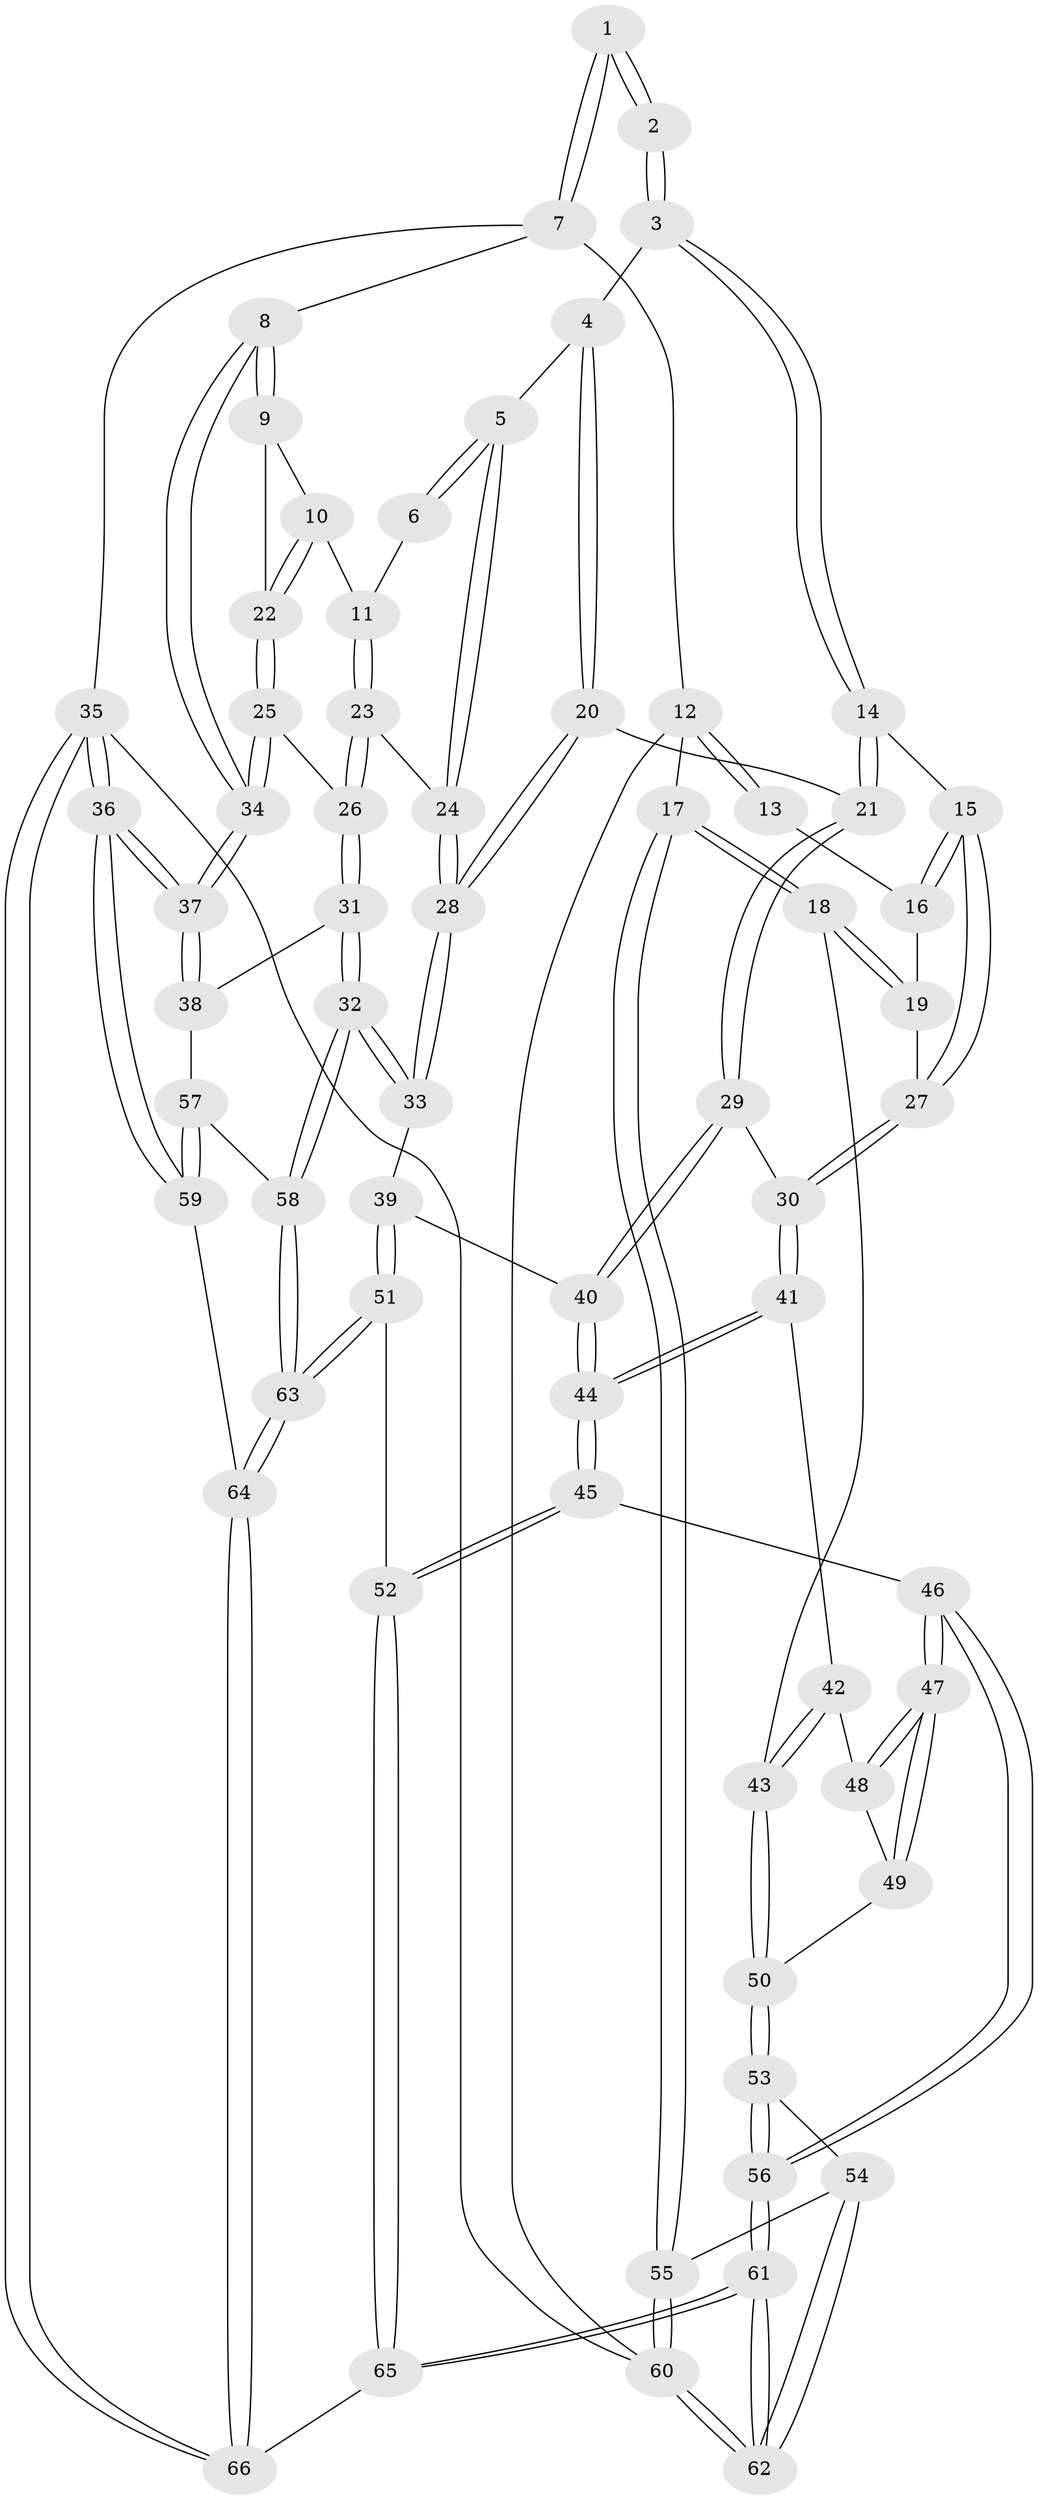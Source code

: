 // coarse degree distribution, {4: 0.4594594594594595, 5: 0.35135135135135137, 3: 0.10810810810810811, 6: 0.05405405405405406, 7: 0.02702702702702703}
// Generated by graph-tools (version 1.1) at 2025/24/03/03/25 07:24:37]
// undirected, 66 vertices, 162 edges
graph export_dot {
graph [start="1"]
  node [color=gray90,style=filled];
  1 [pos="+0.9825274065522573+0"];
  2 [pos="+0.3149954957310609+0"];
  3 [pos="+0.4236467207909085+0.06945650239358411"];
  4 [pos="+0.4441325588526918+0.08562476986876143"];
  5 [pos="+0.6266094967096242+0.18054391369105913"];
  6 [pos="+0.8032365382032237+0"];
  7 [pos="+1+0"];
  8 [pos="+1+0"];
  9 [pos="+0.9272904778923482+0.16125192327805873"];
  10 [pos="+0.8438145966988946+0.21933724825995918"];
  11 [pos="+0.8143343044796214+0.2155886599479563"];
  12 [pos="+0+0"];
  13 [pos="+0.31169400857754126+0"];
  14 [pos="+0.3611707926408517+0.2106692788495228"];
  15 [pos="+0.3102727092137726+0.2690835362616421"];
  16 [pos="+0.18066146368674313+0.14629717003829545"];
  17 [pos="+0+0.3191953468882323"];
  18 [pos="+0+0.32715068403098024"];
  19 [pos="+0.14223584901731906+0.199559618967945"];
  20 [pos="+0.47349813616207326+0.35933873165707486"];
  21 [pos="+0.45127484259950423+0.36082024160083115"];
  22 [pos="+0.9037729097327701+0.32785597940425976"];
  23 [pos="+0.755046091935401+0.24150645288206482"];
  24 [pos="+0.6499186474726937+0.24403181360496495"];
  25 [pos="+0.9092330090982718+0.3431920347137822"];
  26 [pos="+0.8621805482448562+0.3642075696471762"];
  27 [pos="+0.2755556887553091+0.3442060646716661"];
  28 [pos="+0.6180325291762896+0.40329118227847494"];
  29 [pos="+0.37709524702593106+0.388952731794678"];
  30 [pos="+0.2758554463432195+0.3981289346282358"];
  31 [pos="+0.8288095542324555+0.3969018808692267"];
  32 [pos="+0.6474679237090982+0.4736235475979037"];
  33 [pos="+0.6436670953106289+0.46964641211042213"];
  34 [pos="+1+0.3778671479156176"];
  35 [pos="+1+1"];
  36 [pos="+1+1"];
  37 [pos="+1+0.4517293699937413"];
  38 [pos="+0.9336662459323444+0.5419580464695667"];
  39 [pos="+0.5200230475032628+0.5091949166728992"];
  40 [pos="+0.4455000917426172+0.5094299238705697"];
  41 [pos="+0.270588716217981+0.40503673640560406"];
  42 [pos="+0.15163736460184843+0.42690843156905006"];
  43 [pos="+0.061689512414768+0.42839719286897066"];
  44 [pos="+0.3250408870412076+0.5662890862553038"];
  45 [pos="+0.31814198004024213+0.6253145158508129"];
  46 [pos="+0.24579178867208926+0.6510463723918729"];
  47 [pos="+0.24227020214441575+0.6467480104864443"];
  48 [pos="+0.19242151806209867+0.5478400401727583"];
  49 [pos="+0.14624640897548344+0.5667740996079359"];
  50 [pos="+0.08128908725095245+0.5230567284598224"];
  51 [pos="+0.4180396927351331+0.6474739790983741"];
  52 [pos="+0.3701879913775955+0.6662801737382986"];
  53 [pos="+0.07729898059194087+0.580561909987037"];
  54 [pos="+0.06184095227006662+0.6036765717444885"];
  55 [pos="+0+0.5545185848960464"];
  56 [pos="+0.1988571249071333+0.6932374455420169"];
  57 [pos="+0.9336050839143128+0.5420077205291443"];
  58 [pos="+0.6681171481921049+0.5371661705664236"];
  59 [pos="+0.868587945234521+0.7596389720971293"];
  60 [pos="+0+1"];
  61 [pos="+0+1"];
  62 [pos="+0+1"];
  63 [pos="+0.6692075254581924+0.642625146681666"];
  64 [pos="+0.6980318807966761+0.7532259329390686"];
  65 [pos="+0.4858983838779307+1"];
  66 [pos="+0.5298097429309215+1"];
  1 -- 2;
  1 -- 2;
  1 -- 7;
  1 -- 7;
  2 -- 3;
  2 -- 3;
  3 -- 4;
  3 -- 14;
  3 -- 14;
  4 -- 5;
  4 -- 20;
  4 -- 20;
  5 -- 6;
  5 -- 6;
  5 -- 24;
  5 -- 24;
  6 -- 11;
  7 -- 8;
  7 -- 12;
  7 -- 35;
  8 -- 9;
  8 -- 9;
  8 -- 34;
  8 -- 34;
  9 -- 10;
  9 -- 22;
  10 -- 11;
  10 -- 22;
  10 -- 22;
  11 -- 23;
  11 -- 23;
  12 -- 13;
  12 -- 13;
  12 -- 17;
  12 -- 60;
  13 -- 16;
  14 -- 15;
  14 -- 21;
  14 -- 21;
  15 -- 16;
  15 -- 16;
  15 -- 27;
  15 -- 27;
  16 -- 19;
  17 -- 18;
  17 -- 18;
  17 -- 55;
  17 -- 55;
  18 -- 19;
  18 -- 19;
  18 -- 43;
  19 -- 27;
  20 -- 21;
  20 -- 28;
  20 -- 28;
  21 -- 29;
  21 -- 29;
  22 -- 25;
  22 -- 25;
  23 -- 24;
  23 -- 26;
  23 -- 26;
  24 -- 28;
  24 -- 28;
  25 -- 26;
  25 -- 34;
  25 -- 34;
  26 -- 31;
  26 -- 31;
  27 -- 30;
  27 -- 30;
  28 -- 33;
  28 -- 33;
  29 -- 30;
  29 -- 40;
  29 -- 40;
  30 -- 41;
  30 -- 41;
  31 -- 32;
  31 -- 32;
  31 -- 38;
  32 -- 33;
  32 -- 33;
  32 -- 58;
  32 -- 58;
  33 -- 39;
  34 -- 37;
  34 -- 37;
  35 -- 36;
  35 -- 36;
  35 -- 66;
  35 -- 66;
  35 -- 60;
  36 -- 37;
  36 -- 37;
  36 -- 59;
  36 -- 59;
  37 -- 38;
  37 -- 38;
  38 -- 57;
  39 -- 40;
  39 -- 51;
  39 -- 51;
  40 -- 44;
  40 -- 44;
  41 -- 42;
  41 -- 44;
  41 -- 44;
  42 -- 43;
  42 -- 43;
  42 -- 48;
  43 -- 50;
  43 -- 50;
  44 -- 45;
  44 -- 45;
  45 -- 46;
  45 -- 52;
  45 -- 52;
  46 -- 47;
  46 -- 47;
  46 -- 56;
  46 -- 56;
  47 -- 48;
  47 -- 48;
  47 -- 49;
  47 -- 49;
  48 -- 49;
  49 -- 50;
  50 -- 53;
  50 -- 53;
  51 -- 52;
  51 -- 63;
  51 -- 63;
  52 -- 65;
  52 -- 65;
  53 -- 54;
  53 -- 56;
  53 -- 56;
  54 -- 55;
  54 -- 62;
  54 -- 62;
  55 -- 60;
  55 -- 60;
  56 -- 61;
  56 -- 61;
  57 -- 58;
  57 -- 59;
  57 -- 59;
  58 -- 63;
  58 -- 63;
  59 -- 64;
  60 -- 62;
  60 -- 62;
  61 -- 62;
  61 -- 62;
  61 -- 65;
  61 -- 65;
  63 -- 64;
  63 -- 64;
  64 -- 66;
  64 -- 66;
  65 -- 66;
}
